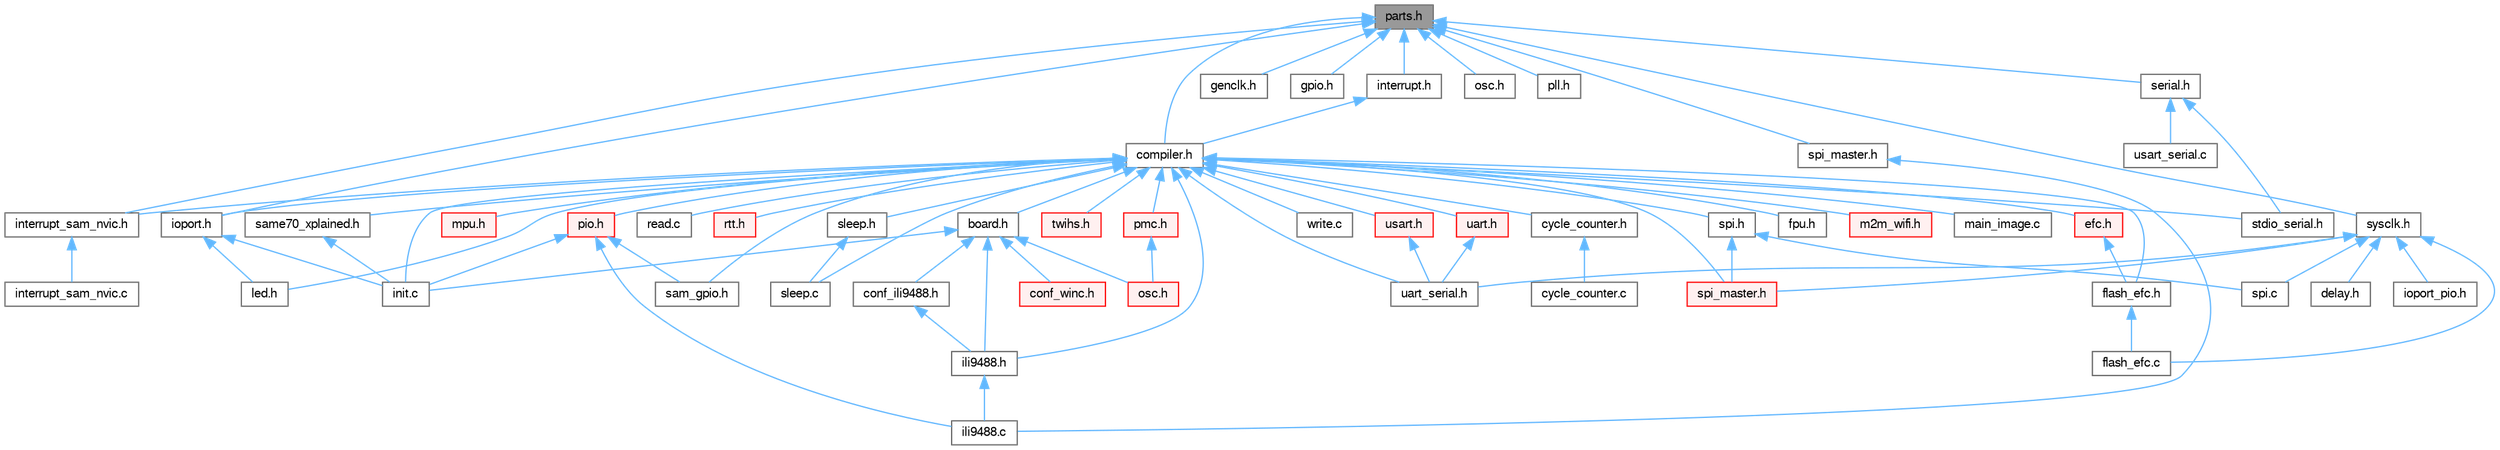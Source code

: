 digraph "parts.h"
{
 // LATEX_PDF_SIZE
  bgcolor="transparent";
  edge [fontname=FreeSans,fontsize=10,labelfontname=FreeSans,labelfontsize=10];
  node [fontname=FreeSans,fontsize=10,shape=box,height=0.2,width=0.4];
  Node1 [label="parts.h",height=0.2,width=0.4,color="gray40", fillcolor="grey60", style="filled", fontcolor="black",tooltip="Atmel part identification macros."];
  Node1 -> Node2 [dir="back",color="steelblue1",style="solid"];
  Node2 [label="compiler.h",height=0.2,width=0.4,color="grey40", fillcolor="white", style="filled",URL="$compiler_8h.html",tooltip="Commonly used includes, types and macros."];
  Node2 -> Node3 [dir="back",color="steelblue1",style="solid"];
  Node3 [label="board.h",height=0.2,width=0.4,color="grey40", fillcolor="white", style="filled",URL="$board_8h.html",tooltip="Standard board header file."];
  Node3 -> Node4 [dir="back",color="steelblue1",style="solid"];
  Node4 [label="conf_ili9488.h",height=0.2,width=0.4,color="grey40", fillcolor="white", style="filled",URL="$conf__ili9488_8h.html",tooltip="ILI9488 configuration."];
  Node4 -> Node5 [dir="back",color="steelblue1",style="solid"];
  Node5 [label="ili9488.h",height=0.2,width=0.4,color="grey40", fillcolor="white", style="filled",URL="$ili9488_8h.html",tooltip="API driver for ILI9488 TFT display component."];
  Node5 -> Node6 [dir="back",color="steelblue1",style="solid"];
  Node6 [label="ili9488.c",height=0.2,width=0.4,color="grey40", fillcolor="white", style="filled",URL="$ili9488_8c.html",tooltip="API driver for ILI9488 TFT display component."];
  Node3 -> Node7 [dir="back",color="steelblue1",style="solid"];
  Node7 [label="conf_winc.h",height=0.2,width=0.4,color="red", fillcolor="#FFF0F0", style="filled",URL="$conf__winc_8h.html",tooltip="WINC1500 configuration."];
  Node3 -> Node5 [dir="back",color="steelblue1",style="solid"];
  Node3 -> Node53 [dir="back",color="steelblue1",style="solid"];
  Node53 [label="init.c",height=0.2,width=0.4,color="grey40", fillcolor="white", style="filled",URL="$init_8c.html",tooltip="SAME70-XPLD board init."];
  Node3 -> Node54 [dir="back",color="steelblue1",style="solid"];
  Node54 [label="osc.h",height=0.2,width=0.4,color="red", fillcolor="#FFF0F0", style="filled",URL="$same70_2osc_8h.html",tooltip="Chip-specific oscillator management functions."];
  Node2 -> Node59 [dir="back",color="steelblue1",style="solid"];
  Node59 [label="cycle_counter.h",height=0.2,width=0.4,color="grey40", fillcolor="white", style="filled",URL="$cycle__counter_8h.html",tooltip="ARM functions for busy-wait delay loops."];
  Node59 -> Node60 [dir="back",color="steelblue1",style="solid"];
  Node60 [label="cycle_counter.c",height=0.2,width=0.4,color="grey40", fillcolor="white", style="filled",URL="$cycle__counter_8c.html",tooltip="ARM functions for busy-wait delay loops."];
  Node2 -> Node61 [dir="back",color="steelblue1",style="solid"];
  Node61 [label="efc.h",height=0.2,width=0.4,color="red", fillcolor="#FFF0F0", style="filled",URL="$drivers_2efc_2efc_8h.html",tooltip="Embedded Flash Controller (EFC) driver for SAM."];
  Node61 -> Node63 [dir="back",color="steelblue1",style="solid"];
  Node63 [label="flash_efc.h",height=0.2,width=0.4,color="grey40", fillcolor="white", style="filled",URL="$flash__efc_8h.html",tooltip="Embedded Flash service for SAM."];
  Node63 -> Node64 [dir="back",color="steelblue1",style="solid"];
  Node64 [label="flash_efc.c",height=0.2,width=0.4,color="grey40", fillcolor="white", style="filled",URL="$flash__efc_8c.html",tooltip="Embedded Flash service for SAM."];
  Node2 -> Node63 [dir="back",color="steelblue1",style="solid"];
  Node2 -> Node65 [dir="back",color="steelblue1",style="solid"];
  Node65 [label="fpu.h",height=0.2,width=0.4,color="grey40", fillcolor="white", style="filled",URL="$fpu_8h.html",tooltip="FPU support for SAM."];
  Node2 -> Node5 [dir="back",color="steelblue1",style="solid"];
  Node2 -> Node53 [dir="back",color="steelblue1",style="solid"];
  Node2 -> Node66 [dir="back",color="steelblue1",style="solid"];
  Node66 [label="interrupt_sam_nvic.h",height=0.2,width=0.4,color="grey40", fillcolor="white", style="filled",URL="$interrupt__sam__nvic_8h.html",tooltip="Global interrupt management for SAM D20, SAM3 and SAM4 (NVIC based)"];
  Node66 -> Node67 [dir="back",color="steelblue1",style="solid"];
  Node67 [label="interrupt_sam_nvic.c",height=0.2,width=0.4,color="grey40", fillcolor="white", style="filled",URL="$interrupt__sam__nvic_8c.html",tooltip="Global interrupt management for SAM D20, SAM3 and SAM4 (NVIC based)"];
  Node2 -> Node68 [dir="back",color="steelblue1",style="solid"];
  Node68 [label="ioport.h",height=0.2,width=0.4,color="grey40", fillcolor="white", style="filled",URL="$ioport_8h.html",tooltip="Common IOPORT service main header file for AVR, UC3 and ARM architectures."];
  Node68 -> Node53 [dir="back",color="steelblue1",style="solid"];
  Node68 -> Node69 [dir="back",color="steelblue1",style="solid"];
  Node69 [label="led.h",height=0.2,width=0.4,color="grey40", fillcolor="white", style="filled",URL="$led_8h.html",tooltip="SAME70-XPLD LEDs support package."];
  Node2 -> Node69 [dir="back",color="steelblue1",style="solid"];
  Node2 -> Node28 [dir="back",color="steelblue1",style="solid"];
  Node28 [label="m2m_wifi.h",height=0.2,width=0.4,color="red", fillcolor="#FFF0F0", style="filled",URL="$m2m__wifi_8h.html",tooltip="WINC WLAN Application Interface."];
  Node2 -> Node70 [dir="back",color="steelblue1",style="solid"];
  Node70 [label="main_image.c",height=0.2,width=0.4,color="grey40", fillcolor="white", style="filled",URL="$main__image_8c.html",tooltip="SAME70 Weather Client Demo Example."];
  Node2 -> Node71 [dir="back",color="steelblue1",style="solid"];
  Node71 [label="mpu.h",height=0.2,width=0.4,color="red", fillcolor="#FFF0F0", style="filled",URL="$mpu_8h.html",tooltip="SAMV70/SAMV71/SAME70/SAMS70-XULTRA board mpu config."];
  Node2 -> Node73 [dir="back",color="steelblue1",style="solid"];
  Node73 [label="pio.h",height=0.2,width=0.4,color="red", fillcolor="#FFF0F0", style="filled",URL="$drivers_2pio_2pio_8h.html",tooltip="Parallel Input/Output (PIO) Controller driver for SAM."];
  Node73 -> Node6 [dir="back",color="steelblue1",style="solid"];
  Node73 -> Node53 [dir="back",color="steelblue1",style="solid"];
  Node73 -> Node76 [dir="back",color="steelblue1",style="solid"];
  Node76 [label="sam_gpio.h",height=0.2,width=0.4,color="grey40", fillcolor="white", style="filled",URL="$sam__gpio_8h.html",tooltip="GPIO service for SAM."];
  Node2 -> Node77 [dir="back",color="steelblue1",style="solid"];
  Node77 [label="pmc.h",height=0.2,width=0.4,color="red", fillcolor="#FFF0F0", style="filled",URL="$drivers_2pmc_2pmc_8h.html",tooltip="Power Management Controller (PMC) driver for SAM."];
  Node77 -> Node54 [dir="back",color="steelblue1",style="solid"];
  Node2 -> Node79 [dir="back",color="steelblue1",style="solid"];
  Node79 [label="read.c",height=0.2,width=0.4,color="grey40", fillcolor="white", style="filled",URL="$read_8c.html",tooltip="System-specific implementation of the _read function used by the standard library."];
  Node2 -> Node80 [dir="back",color="steelblue1",style="solid"];
  Node80 [label="rtt.h",height=0.2,width=0.4,color="red", fillcolor="#FFF0F0", style="filled",URL="$drivers_2rtt_2rtt_8h.html",tooltip="Real-time Timer (RTT) driver for SAM."];
  Node2 -> Node76 [dir="back",color="steelblue1",style="solid"];
  Node2 -> Node82 [dir="back",color="steelblue1",style="solid"];
  Node82 [label="same70_xplained.h",height=0.2,width=0.4,color="grey40", fillcolor="white", style="filled",URL="$same70__xplained_8h.html",tooltip="SAME70-XPLD Board Definition."];
  Node82 -> Node53 [dir="back",color="steelblue1",style="solid"];
  Node2 -> Node83 [dir="back",color="steelblue1",style="solid"];
  Node83 [label="sleep.c",height=0.2,width=0.4,color="grey40", fillcolor="white", style="filled",URL="$sleep_8c.html",tooltip="Sleep mode access."];
  Node2 -> Node84 [dir="back",color="steelblue1",style="solid"];
  Node84 [label="sleep.h",height=0.2,width=0.4,color="grey40", fillcolor="white", style="filled",URL="$sleep_8h.html",tooltip="Sleep mode access."];
  Node84 -> Node83 [dir="back",color="steelblue1",style="solid"];
  Node2 -> Node85 [dir="back",color="steelblue1",style="solid"];
  Node85 [label="spi.h",height=0.2,width=0.4,color="grey40", fillcolor="white", style="filled",URL="$drivers_2spi_2spi_8h.html",tooltip="Serial Peripheral Interface (SPI) driver for SAM."];
  Node85 -> Node86 [dir="back",color="steelblue1",style="solid"];
  Node86 [label="spi.c",height=0.2,width=0.4,color="grey40", fillcolor="white", style="filled",URL="$spi_8c.html",tooltip="Serial Peripheral Interface (SPI) driver for SAM."];
  Node85 -> Node87 [dir="back",color="steelblue1",style="solid"];
  Node87 [label="spi_master.h",height=0.2,width=0.4,color="red", fillcolor="#FFF0F0", style="filled",URL="$sam__spi_2spi__master_8h.html",tooltip="SPI master common service for SAM."];
  Node2 -> Node87 [dir="back",color="steelblue1",style="solid"];
  Node2 -> Node89 [dir="back",color="steelblue1",style="solid"];
  Node89 [label="stdio_serial.h",height=0.2,width=0.4,color="grey40", fillcolor="white", style="filled",URL="$stdio__serial_8h.html",tooltip="Common Standard I/O Serial Management."];
  Node2 -> Node90 [dir="back",color="steelblue1",style="solid"];
  Node90 [label="twihs.h",height=0.2,width=0.4,color="red", fillcolor="#FFF0F0", style="filled",URL="$drivers_2twihs_2twihs_8h.html",tooltip="Two-Wire Interface High Speed (TWIHS) driver for SAM."];
  Node2 -> Node92 [dir="back",color="steelblue1",style="solid"];
  Node92 [label="uart.h",height=0.2,width=0.4,color="red", fillcolor="#FFF0F0", style="filled",URL="$drivers_2uart_2uart_8h.html",tooltip="Universal Asynchronous Receiver Transceiver (UART) driver for SAM."];
  Node92 -> Node94 [dir="back",color="steelblue1",style="solid"];
  Node94 [label="uart_serial.h",height=0.2,width=0.4,color="grey40", fillcolor="white", style="filled",URL="$uart__serial_8h.html",tooltip="Uart Serial for SAM."];
  Node2 -> Node94 [dir="back",color="steelblue1",style="solid"];
  Node2 -> Node95 [dir="back",color="steelblue1",style="solid"];
  Node95 [label="usart.h",height=0.2,width=0.4,color="red", fillcolor="#FFF0F0", style="filled",URL="$drivers_2usart_2usart_8h.html",tooltip="Universal Synchronous Asynchronous Receiver Transmitter (USART) driver for SAM."];
  Node95 -> Node94 [dir="back",color="steelblue1",style="solid"];
  Node2 -> Node97 [dir="back",color="steelblue1",style="solid"];
  Node97 [label="write.c",height=0.2,width=0.4,color="grey40", fillcolor="white", style="filled",URL="$write_8c.html",tooltip="System-specific implementation of the _write function used by the standard library."];
  Node1 -> Node98 [dir="back",color="steelblue1",style="solid"];
  Node98 [label="genclk.h",height=0.2,width=0.4,color="grey40", fillcolor="white", style="filled",URL="$genclk_8h.html",tooltip="Generic clock management."];
  Node1 -> Node99 [dir="back",color="steelblue1",style="solid"];
  Node99 [label="gpio.h",height=0.2,width=0.4,color="grey40", fillcolor="white", style="filled",URL="$gpio_8h.html",tooltip="Common GPIO API."];
  Node1 -> Node100 [dir="back",color="steelblue1",style="solid"];
  Node100 [label="interrupt.h",height=0.2,width=0.4,color="grey40", fillcolor="white", style="filled",URL="$interrupt_8h.html",tooltip="Global interrupt management for 8- and 32-bit AVR."];
  Node100 -> Node2 [dir="back",color="steelblue1",style="solid"];
  Node1 -> Node66 [dir="back",color="steelblue1",style="solid"];
  Node1 -> Node68 [dir="back",color="steelblue1",style="solid"];
  Node1 -> Node101 [dir="back",color="steelblue1",style="solid"];
  Node101 [label="osc.h",height=0.2,width=0.4,color="grey40", fillcolor="white", style="filled",URL="$osc_8h.html",tooltip="Oscillator management."];
  Node1 -> Node102 [dir="back",color="steelblue1",style="solid"];
  Node102 [label="pll.h",height=0.2,width=0.4,color="grey40", fillcolor="white", style="filled",URL="$pll_8h.html",tooltip="PLL management."];
  Node1 -> Node103 [dir="back",color="steelblue1",style="solid"];
  Node103 [label="serial.h",height=0.2,width=0.4,color="grey40", fillcolor="white", style="filled",URL="$serial_8h.html",tooltip="Serial Mode management."];
  Node103 -> Node89 [dir="back",color="steelblue1",style="solid"];
  Node103 -> Node104 [dir="back",color="steelblue1",style="solid"];
  Node104 [label="usart_serial.c",height=0.2,width=0.4,color="grey40", fillcolor="white", style="filled",URL="$usart__serial_8c.html",tooltip="USART Serial driver functions."];
  Node1 -> Node105 [dir="back",color="steelblue1",style="solid"];
  Node105 [label="spi_master.h",height=0.2,width=0.4,color="grey40", fillcolor="white", style="filled",URL="$spi__master_8h.html",tooltip="SPI Master Mode management."];
  Node105 -> Node6 [dir="back",color="steelblue1",style="solid"];
  Node1 -> Node106 [dir="back",color="steelblue1",style="solid"];
  Node106 [label="sysclk.h",height=0.2,width=0.4,color="grey40", fillcolor="white", style="filled",URL="$sysclk_8h.html",tooltip="System clock management."];
  Node106 -> Node107 [dir="back",color="steelblue1",style="solid"];
  Node107 [label="delay.h",height=0.2,width=0.4,color="grey40", fillcolor="white", style="filled",URL="$delay_8h.html",tooltip="Common Delay Service."];
  Node106 -> Node64 [dir="back",color="steelblue1",style="solid"];
  Node106 -> Node108 [dir="back",color="steelblue1",style="solid"];
  Node108 [label="ioport_pio.h",height=0.2,width=0.4,color="grey40", fillcolor="white", style="filled",URL="$ioport__pio_8h.html",tooltip="SAM architecture specific IOPORT service implementation header file."];
  Node106 -> Node86 [dir="back",color="steelblue1",style="solid"];
  Node106 -> Node87 [dir="back",color="steelblue1",style="solid"];
  Node106 -> Node94 [dir="back",color="steelblue1",style="solid"];
}

